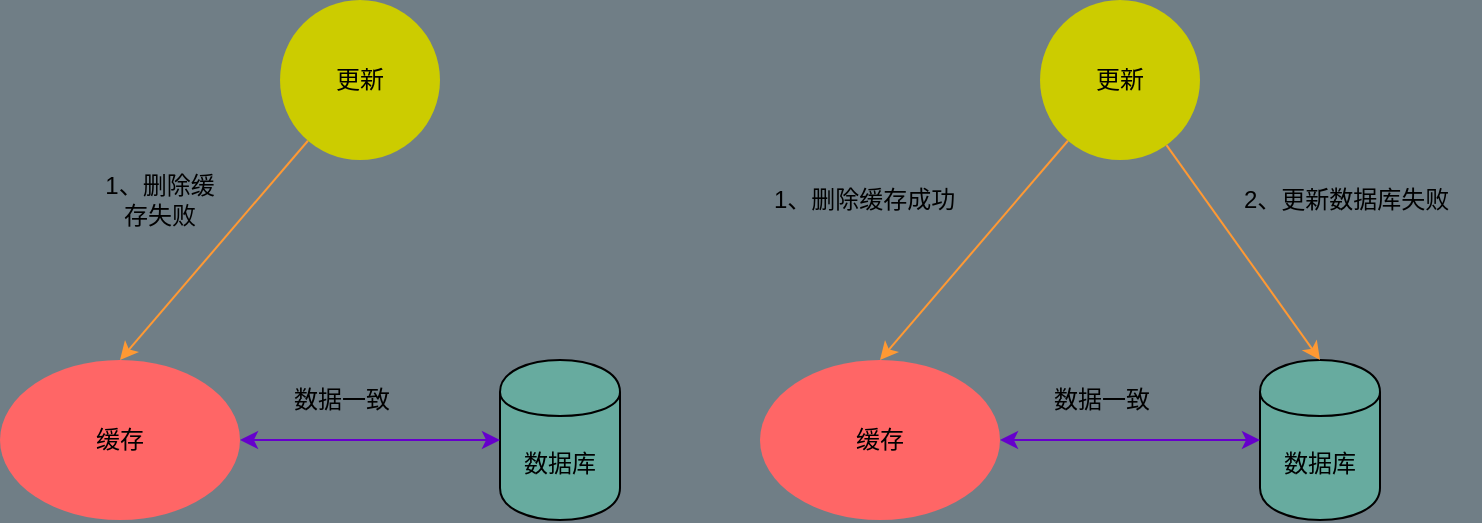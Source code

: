 <mxfile version="12.2.2" type="device" pages="1"><diagram id="KLIF7FN0Gt8ZU_ThHsol" name="第 1 页"><mxGraphModel dx="1408" dy="794" grid="1" gridSize="10" guides="1" tooltips="1" connect="1" arrows="1" fold="1" page="1" pageScale="1" pageWidth="1169" pageHeight="827" background="#707E86" math="0" shadow="0"><root><mxCell id="0"/><mxCell id="1" parent="0"/><mxCell id="W01rD3uyuvXp5_K4Uwoa-1" value="数据库" style="shape=cylinder;whiteSpace=wrap;html=1;boundedLbl=1;backgroundOutline=1;fillColor=#67AB9F;" vertex="1" parent="1"><mxGeometry x="470" y="280" width="60" height="80" as="geometry"/></mxCell><mxCell id="W01rD3uyuvXp5_K4Uwoa-2" value="缓存" style="ellipse;whiteSpace=wrap;html=1;strokeColor=none;fillColor=#FF6666;" vertex="1" parent="1"><mxGeometry x="220" y="280" width="120" height="80" as="geometry"/></mxCell><mxCell id="W01rD3uyuvXp5_K4Uwoa-6" style="edgeStyle=none;rounded=0;orthogonalLoop=1;jettySize=auto;html=1;entryX=0.5;entryY=0;entryDx=0;entryDy=0;strokeColor=#FF9933;" edge="1" parent="1" source="W01rD3uyuvXp5_K4Uwoa-3" target="W01rD3uyuvXp5_K4Uwoa-2"><mxGeometry relative="1" as="geometry"/></mxCell><mxCell id="W01rD3uyuvXp5_K4Uwoa-3" value="更新" style="ellipse;whiteSpace=wrap;html=1;aspect=fixed;strokeColor=none;fillColor=#CCCC00;" vertex="1" parent="1"><mxGeometry x="360" y="100" width="80" height="80" as="geometry"/></mxCell><mxCell id="W01rD3uyuvXp5_K4Uwoa-7" value="1、删除缓存失败" style="text;html=1;strokeColor=none;fillColor=none;align=center;verticalAlign=middle;whiteSpace=wrap;rounded=0;" vertex="1" parent="1"><mxGeometry x="270" y="190" width="60" height="20" as="geometry"/></mxCell><mxCell id="W01rD3uyuvXp5_K4Uwoa-10" value="" style="endArrow=classic;startArrow=classic;html=1;exitX=1;exitY=0.5;exitDx=0;exitDy=0;entryX=0;entryY=0.5;entryDx=0;entryDy=0;strokeColor=#6600CC;" edge="1" parent="1" source="W01rD3uyuvXp5_K4Uwoa-2" target="W01rD3uyuvXp5_K4Uwoa-1"><mxGeometry width="50" height="50" relative="1" as="geometry"><mxPoint x="370" y="370" as="sourcePoint"/><mxPoint x="420" y="320" as="targetPoint"/></mxGeometry></mxCell><mxCell id="W01rD3uyuvXp5_K4Uwoa-11" value="数据一致" style="text;html=1;resizable=0;points=[];autosize=1;align=left;verticalAlign=top;spacingTop=-4;" vertex="1" parent="1"><mxGeometry x="365" y="290" width="60" height="20" as="geometry"/></mxCell><mxCell id="W01rD3uyuvXp5_K4Uwoa-21" value="数据库" style="shape=cylinder;whiteSpace=wrap;html=1;boundedLbl=1;backgroundOutline=1;fillColor=#67AB9F;" vertex="1" parent="1"><mxGeometry x="850" y="280" width="60" height="80" as="geometry"/></mxCell><mxCell id="W01rD3uyuvXp5_K4Uwoa-22" value="缓存" style="ellipse;whiteSpace=wrap;html=1;strokeColor=none;fillColor=#FF6666;" vertex="1" parent="1"><mxGeometry x="600" y="280" width="120" height="80" as="geometry"/></mxCell><mxCell id="W01rD3uyuvXp5_K4Uwoa-23" style="edgeStyle=none;rounded=0;orthogonalLoop=1;jettySize=auto;html=1;entryX=0.5;entryY=0;entryDx=0;entryDy=0;strokeColor=#FF9933;" edge="1" parent="1" source="W01rD3uyuvXp5_K4Uwoa-25" target="W01rD3uyuvXp5_K4Uwoa-21"><mxGeometry relative="1" as="geometry"/></mxCell><mxCell id="W01rD3uyuvXp5_K4Uwoa-30" style="edgeStyle=none;rounded=0;orthogonalLoop=1;jettySize=auto;html=1;entryX=0.5;entryY=0;entryDx=0;entryDy=0;strokeColor=#FF9933;" edge="1" parent="1" source="W01rD3uyuvXp5_K4Uwoa-25" target="W01rD3uyuvXp5_K4Uwoa-22"><mxGeometry relative="1" as="geometry"/></mxCell><mxCell id="W01rD3uyuvXp5_K4Uwoa-25" value="更新" style="ellipse;whiteSpace=wrap;html=1;aspect=fixed;strokeColor=none;fillColor=#CCCC00;" vertex="1" parent="1"><mxGeometry x="740" y="100" width="80" height="80" as="geometry"/></mxCell><mxCell id="W01rD3uyuvXp5_K4Uwoa-27" value="1、删除缓存成功" style="text;html=1;resizable=0;points=[];autosize=1;align=left;verticalAlign=top;spacingTop=-4;" vertex="1" parent="1"><mxGeometry x="605" y="190" width="110" height="20" as="geometry"/></mxCell><mxCell id="W01rD3uyuvXp5_K4Uwoa-28" value="" style="endArrow=classic;startArrow=classic;html=1;exitX=1;exitY=0.5;exitDx=0;exitDy=0;entryX=0;entryY=0.5;entryDx=0;entryDy=0;strokeColor=#6600CC;" edge="1" parent="1" source="W01rD3uyuvXp5_K4Uwoa-22" target="W01rD3uyuvXp5_K4Uwoa-21"><mxGeometry width="50" height="50" relative="1" as="geometry"><mxPoint x="750" y="370" as="sourcePoint"/><mxPoint x="800" y="320" as="targetPoint"/></mxGeometry></mxCell><mxCell id="W01rD3uyuvXp5_K4Uwoa-29" value="数据一致" style="text;html=1;resizable=0;points=[];autosize=1;align=left;verticalAlign=top;spacingTop=-4;" vertex="1" parent="1"><mxGeometry x="745" y="290" width="60" height="20" as="geometry"/></mxCell><mxCell id="W01rD3uyuvXp5_K4Uwoa-31" value="2、更新数据库失败" style="text;html=1;resizable=0;points=[];autosize=1;align=left;verticalAlign=top;spacingTop=-4;" vertex="1" parent="1"><mxGeometry x="840" y="190" width="120" height="20" as="geometry"/></mxCell></root></mxGraphModel></diagram></mxfile>